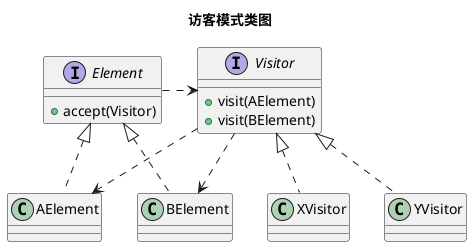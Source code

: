 @startuml
title 访客模式类图

interface Element {
    + accept(Visitor)
}
class AElement
class BElement
interface Visitor {
    + visit(AElement)
    + visit(BElement)
}
class XVisitor
class YVisitor

Element <|.. AElement
Element <|.. BElement
Visitor <|.. XVisitor
Visitor <|.. YVisitor
Element .> Visitor
Visitor ..> AElement
Visitor ..> BElement
@enduml